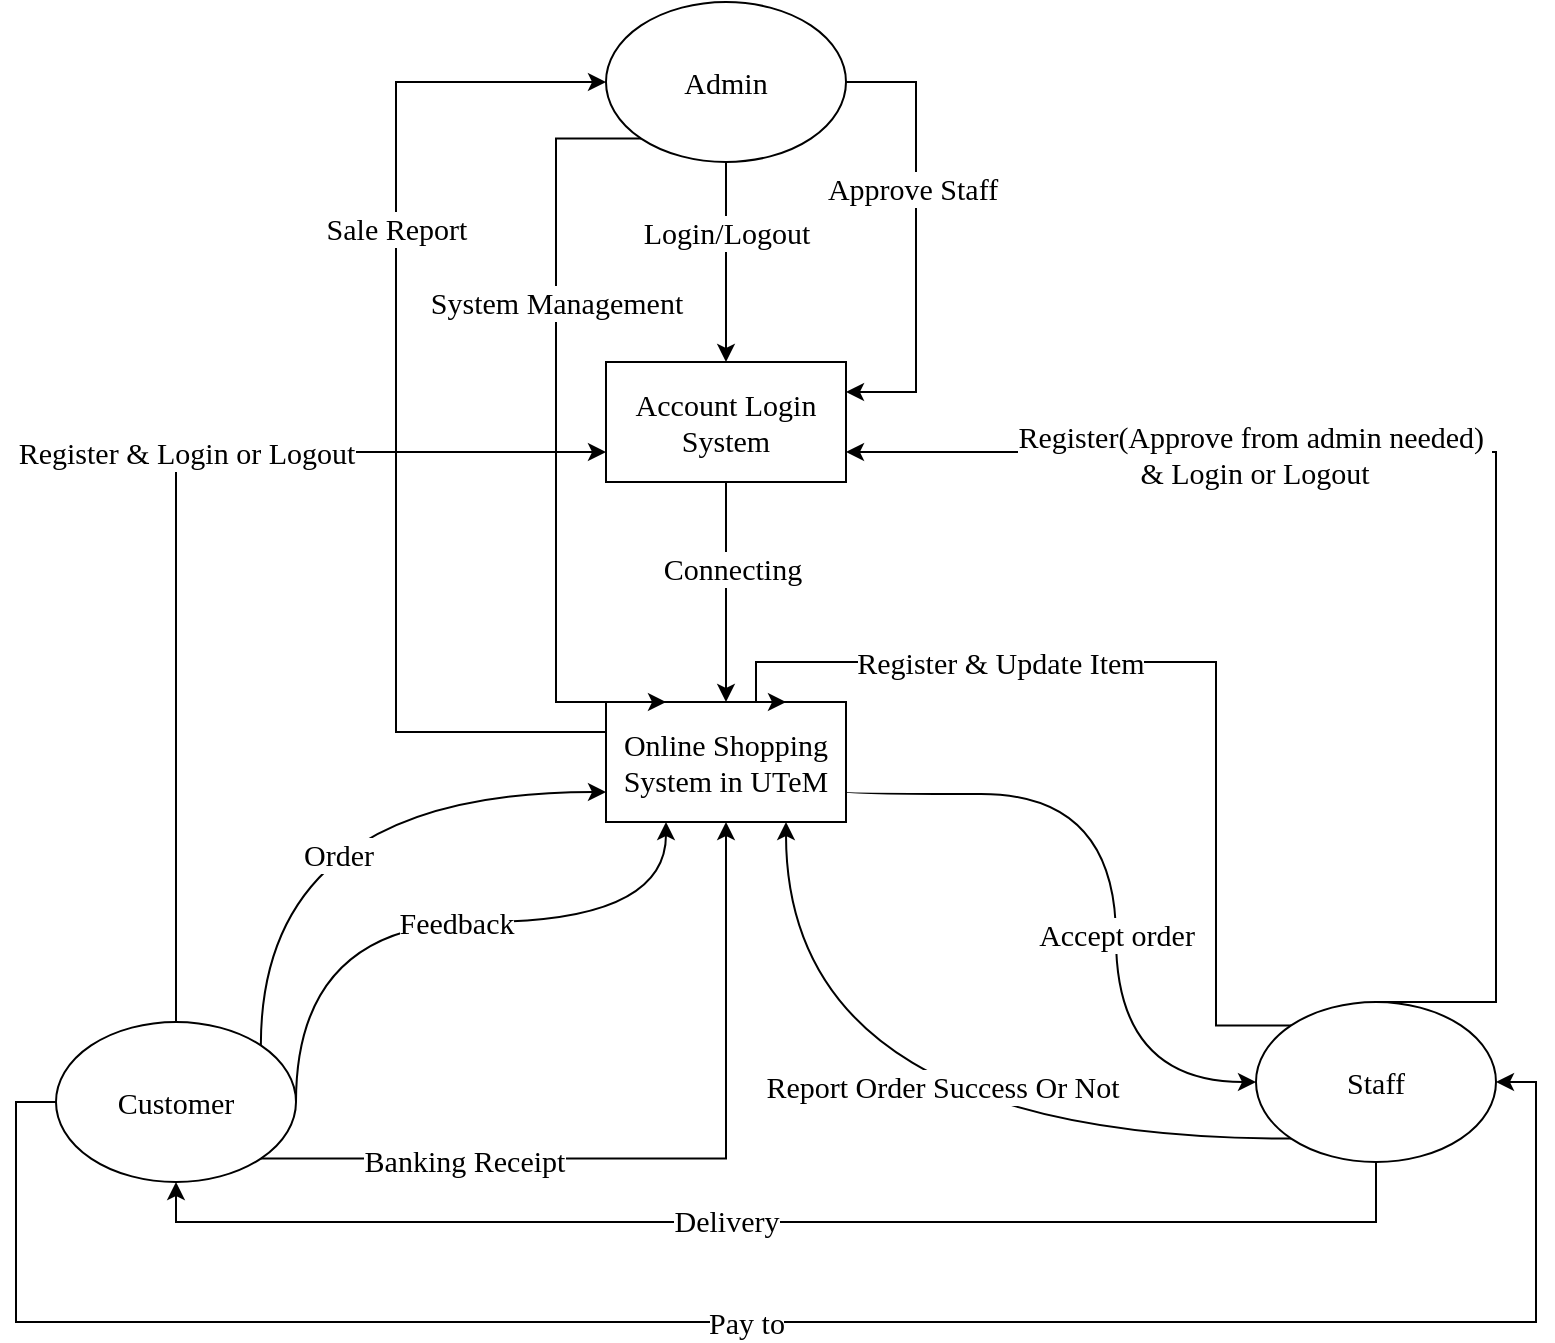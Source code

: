 <mxfile type="device" version="10.5.2"><diagram id="-OWvujPQAHhDIBIR06bA" name="Page-1"><mxGraphModel grid="1" shadow="0" math="0" pageHeight="1100" pageWidth="850" pageScale="1" page="1" fold="1" arrows="1" connect="1" tooltips="1" guides="1" gridSize="10" dy="574" dx="1010"><root><mxCell id="0" /><mxCell id="1" parent="0" /><mxCell id="pG5ABhxb5fjYFw8LSf7V-18" parent="1" target="pG5ABhxb5fjYFw8LSf7V-2" source="pG5ABhxb5fjYFw8LSf7V-1" edge="1" style="edgeStyle=orthogonalEdgeStyle;rounded=0;orthogonalLoop=1;jettySize=auto;html=1;exitX=1;exitY=0.75;exitDx=0;exitDy=0;entryX=0;entryY=0.5;entryDx=0;entryDy=0;curved=1;fontFamily=Times New Roman;fontSize=15;"><mxGeometry as="geometry" relative="1"><Array as="points"><mxPoint y="456" x="560" /><mxPoint y="600" x="560" /></Array></mxGeometry></mxCell><mxCell id="pG5ABhxb5fjYFw8LSf7V-19" value="Accept order&lt;br style=&quot;font-size: 15px;&quot;&gt;" parent="pG5ABhxb5fjYFw8LSf7V-18" style="text;html=1;resizable=0;points=[];align=center;verticalAlign=middle;labelBackgroundColor=#ffffff;fontFamily=Times New Roman;fontSize=15;" connectable="0" vertex="1"><mxGeometry as="geometry" relative="1" y="3" x="0.178"><mxPoint as="offset" x="-3" /></mxGeometry></mxCell><mxCell id="pG5ABhxb5fjYFw8LSf7V-24" value="Sale Report" parent="1" target="pG5ABhxb5fjYFw8LSf7V-3" source="pG5ABhxb5fjYFw8LSf7V-1" edge="1" style="edgeStyle=orthogonalEdgeStyle;rounded=0;orthogonalLoop=1;jettySize=auto;html=1;exitX=0;exitY=0.25;exitDx=0;exitDy=0;entryX=0;entryY=0.5;entryDx=0;entryDy=0;fontFamily=Times New Roman;fontSize=15;"><mxGeometry as="geometry" relative="1" x="0.334"><Array as="points"><mxPoint y="425" x="200" /><mxPoint y="100" x="200" /></Array><mxPoint as="offset" /></mxGeometry></mxCell><mxCell id="pG5ABhxb5fjYFw8LSf7V-1" value="Online Shopping System in UTeM" parent="1" style="rounded=0;whiteSpace=wrap;html=1;fontFamily=Times New Roman;fontSize=15;" vertex="1"><mxGeometry as="geometry" y="410" x="305" height="60" width="120" /></mxCell><mxCell id="pG5ABhxb5fjYFw8LSf7V-7" parent="1" target="pejwxpIKB1qLmRN19ka4-1" source="pG5ABhxb5fjYFw8LSf7V-2" edge="1" style="rounded=0;orthogonalLoop=1;jettySize=auto;html=1;exitX=0.5;exitY=0;exitDx=0;exitDy=0;entryX=1;entryY=0.75;entryDx=0;entryDy=0;edgeStyle=orthogonalEdgeStyle;fontFamily=Times New Roman;fontSize=15;"><mxGeometry as="geometry" relative="1"><Array as="points"><mxPoint y="560" x="750" /><mxPoint y="285" x="750" /></Array></mxGeometry></mxCell><mxCell id="pG5ABhxb5fjYFw8LSf7V-13" value="Register(Approve from admin needed)&amp;nbsp;&lt;br&gt;&amp;amp; Login or Logout" parent="pG5ABhxb5fjYFw8LSf7V-7" style="text;html=1;resizable=0;points=[];align=center;verticalAlign=middle;labelBackgroundColor=#ffffff;fontFamily=Times New Roman;fontSize=15;" connectable="0" vertex="1"><mxGeometry as="geometry" relative="1" y="-3" x="-0.114"><mxPoint as="offset" y="-41.5" x="-124.5" /></mxGeometry></mxCell><mxCell id="pG5ABhxb5fjYFw8LSf7V-31" parent="1" target="pG5ABhxb5fjYFw8LSf7V-1" source="pG5ABhxb5fjYFw8LSf7V-2" edge="1" style="edgeStyle=orthogonalEdgeStyle;rounded=0;orthogonalLoop=1;jettySize=auto;html=1;exitX=0;exitY=0;exitDx=0;exitDy=0;entryX=0.75;entryY=0;entryDx=0;entryDy=0;fontFamily=Times New Roman;fontSize=15;"><mxGeometry as="geometry" relative="1"><Array as="points"><mxPoint y="572" x="610" /><mxPoint y="390" x="610" /><mxPoint y="390" x="380" /></Array></mxGeometry></mxCell><mxCell id="pG5ABhxb5fjYFw8LSf7V-32" value="Register &amp;amp; Update Item&lt;br style=&quot;font-size: 15px;&quot;&gt;" parent="pG5ABhxb5fjYFw8LSf7V-31" style="text;html=1;resizable=0;points=[];align=center;verticalAlign=middle;labelBackgroundColor=#ffffff;fontFamily=Times New Roman;fontSize=15;" connectable="0" vertex="1"><mxGeometry as="geometry" relative="1" y="9" x="0.145"><mxPoint as="offset" y="-9" x="-51" /></mxGeometry></mxCell><mxCell id="pG5ABhxb5fjYFw8LSf7V-33" parent="1" target="pG5ABhxb5fjYFw8LSf7V-1" source="pG5ABhxb5fjYFw8LSf7V-2" edge="1" style="edgeStyle=orthogonalEdgeStyle;curved=1;rounded=0;orthogonalLoop=1;jettySize=auto;html=1;exitX=0;exitY=1;exitDx=0;exitDy=0;entryX=0.75;entryY=1;entryDx=0;entryDy=0;fontFamily=Times New Roman;fontSize=15;"><mxGeometry as="geometry" relative="1" /></mxCell><mxCell id="pG5ABhxb5fjYFw8LSf7V-37" value="Report Order Success Or Not&lt;br style=&quot;font-size: 15px;&quot;&gt;" parent="pG5ABhxb5fjYFw8LSf7V-33" style="text;html=1;resizable=0;points=[];align=center;verticalAlign=middle;labelBackgroundColor=#ffffff;fontFamily=Times New Roman;fontSize=15;" connectable="0" vertex="1"><mxGeometry as="geometry" relative="1" y="-27" x="-0.15"><mxPoint as="offset" /></mxGeometry></mxCell><mxCell id="pG5ABhxb5fjYFw8LSf7V-42" parent="1" target="pG5ABhxb5fjYFw8LSf7V-4" source="pG5ABhxb5fjYFw8LSf7V-2" edge="1" style="edgeStyle=orthogonalEdgeStyle;rounded=0;orthogonalLoop=1;jettySize=auto;html=1;exitX=0.5;exitY=1;exitDx=0;exitDy=0;entryX=0.5;entryY=1;entryDx=0;entryDy=0;fontFamily=Times New Roman;fontSize=15;"><mxGeometry as="geometry" relative="1" /></mxCell><mxCell id="pG5ABhxb5fjYFw8LSf7V-43" value="Delivery&lt;br style=&quot;font-size: 15px;&quot;&gt;" parent="pG5ABhxb5fjYFw8LSf7V-42" style="text;html=1;resizable=0;points=[];align=center;verticalAlign=middle;labelBackgroundColor=#ffffff;fontFamily=Times New Roman;fontSize=15;" connectable="0" vertex="1"><mxGeometry as="geometry" relative="1" y="4" x="-0.083"><mxPoint as="offset" y="-5" x="-57" /></mxGeometry></mxCell><mxCell id="pG5ABhxb5fjYFw8LSf7V-2" value="Staff&lt;br style=&quot;font-size: 15px;&quot;&gt;" parent="1" style="ellipse;whiteSpace=wrap;html=1;fontFamily=Times New Roman;fontSize=15;" vertex="1"><mxGeometry as="geometry" y="560" x="630" height="80" width="120" /></mxCell><mxCell id="pG5ABhxb5fjYFw8LSf7V-14" parent="1" target="pejwxpIKB1qLmRN19ka4-1" source="pG5ABhxb5fjYFw8LSf7V-3" edge="1" style="edgeStyle=orthogonalEdgeStyle;rounded=0;orthogonalLoop=1;jettySize=auto;html=1;exitX=1;exitY=0.5;exitDx=0;exitDy=0;entryX=1;entryY=0.25;entryDx=0;entryDy=0;fontFamily=Times New Roman;fontSize=15;"><mxGeometry as="geometry" relative="1"><Array as="points"><mxPoint y="100" x="460" /><mxPoint y="255" x="460" /></Array></mxGeometry></mxCell><mxCell id="pejwxpIKB1qLmRN19ka4-7" value="Approve Staff&lt;br style=&quot;font-size: 15px;&quot;&gt;" parent="pG5ABhxb5fjYFw8LSf7V-14" style="text;html=1;resizable=0;points=[];align=center;verticalAlign=middle;labelBackgroundColor=#ffffff;fontFamily=Times New Roman;fontSize=15;" connectable="0" vertex="1"><mxGeometry as="geometry" relative="1" y="-2" x="-0.222"><mxPoint as="offset" /></mxGeometry></mxCell><mxCell id="pejwxpIKB1qLmRN19ka4-2" parent="1" target="pejwxpIKB1qLmRN19ka4-1" source="pG5ABhxb5fjYFw8LSf7V-3" edge="1" style="edgeStyle=orthogonalEdgeStyle;rounded=0;orthogonalLoop=1;jettySize=auto;html=1;exitX=0.5;exitY=1;exitDx=0;exitDy=0;entryX=0.5;entryY=0;entryDx=0;entryDy=0;fontFamily=Times New Roman;fontSize=15;"><mxGeometry as="geometry" relative="1" /></mxCell><mxCell id="pejwxpIKB1qLmRN19ka4-3" value="Login/Logout&lt;br style=&quot;font-size: 15px&quot;&gt;" parent="pejwxpIKB1qLmRN19ka4-2" style="text;html=1;resizable=0;points=[];align=center;verticalAlign=middle;labelBackgroundColor=#ffffff;fontFamily=Times New Roman;fontSize=15;" connectable="0" vertex="1"><mxGeometry as="geometry" relative="1" y="3" x="-0.314"><mxPoint as="offset" x="-3" /></mxGeometry></mxCell><mxCell id="YUgyA66vXvaoImtQyctg-1" parent="1" target="pG5ABhxb5fjYFw8LSf7V-1" source="pG5ABhxb5fjYFw8LSf7V-3" edge="1" style="edgeStyle=orthogonalEdgeStyle;rounded=0;orthogonalLoop=1;jettySize=auto;html=1;exitX=0;exitY=1;exitDx=0;exitDy=0;entryX=0.25;entryY=0;entryDx=0;entryDy=0;"><mxGeometry as="geometry" relative="1"><Array as="points"><mxPoint y="128" x="280" /><mxPoint y="410" x="280" /></Array></mxGeometry></mxCell><mxCell id="YUgyA66vXvaoImtQyctg-2" value="&lt;font style=&quot;font-size: 15px&quot;&gt;System Management&lt;/font&gt;&lt;br&gt;" parent="YUgyA66vXvaoImtQyctg-1" style="text;html=1;resizable=0;points=[];align=center;verticalAlign=middle;labelBackgroundColor=#ffffff;fontFamily=Times New Roman;" connectable="0" vertex="1"><mxGeometry as="geometry" relative="1" x="-0.401"><mxPoint as="offset" y="11" /></mxGeometry></mxCell><mxCell id="pG5ABhxb5fjYFw8LSf7V-3" value="Admin&lt;br style=&quot;font-size: 15px;&quot;&gt;" parent="1" style="ellipse;whiteSpace=wrap;html=1;fontFamily=Times New Roman;fontSize=15;" vertex="1"><mxGeometry as="geometry" y="60" x="305" height="80" width="120" /></mxCell><mxCell id="pG5ABhxb5fjYFw8LSf7V-6" parent="1" target="pG5ABhxb5fjYFw8LSf7V-1" source="pG5ABhxb5fjYFw8LSf7V-4" edge="1" style="rounded=0;orthogonalLoop=1;jettySize=auto;html=1;exitX=1;exitY=0;exitDx=0;exitDy=0;entryX=0;entryY=0.75;entryDx=0;entryDy=0;edgeStyle=orthogonalEdgeStyle;curved=1;fontFamily=Times New Roman;fontSize=15;"><mxGeometry as="geometry" relative="1"><Array as="points"><mxPoint y="455" x="132" /></Array></mxGeometry></mxCell><mxCell id="pG5ABhxb5fjYFw8LSf7V-10" value="Order&lt;br style=&quot;font-size: 15px;&quot;&gt;" parent="pG5ABhxb5fjYFw8LSf7V-6" style="text;html=1;resizable=0;points=[];align=center;verticalAlign=middle;labelBackgroundColor=#ffffff;fontFamily=Times New Roman;fontSize=15;" connectable="0" vertex="1"><mxGeometry as="geometry" relative="1" y="2" x="-0.501"><mxPoint as="offset" y="-21" x="40" /></mxGeometry></mxCell><mxCell id="pG5ABhxb5fjYFw8LSf7V-11" parent="1" target="pG5ABhxb5fjYFw8LSf7V-2" source="pG5ABhxb5fjYFw8LSf7V-4" edge="1" style="edgeStyle=orthogonalEdgeStyle;rounded=0;orthogonalLoop=1;jettySize=auto;html=1;exitX=0;exitY=0.5;exitDx=0;exitDy=0;entryX=1;entryY=0.5;entryDx=0;entryDy=0;fontFamily=Times New Roman;fontSize=15;"><mxGeometry as="geometry" relative="1"><Array as="points"><mxPoint y="610" x="10" /><mxPoint y="720" x="10" /><mxPoint y="720" x="770" /><mxPoint y="600" x="770" /></Array></mxGeometry></mxCell><mxCell id="pG5ABhxb5fjYFw8LSf7V-12" value="Pay to" parent="pG5ABhxb5fjYFw8LSf7V-11" style="text;html=1;resizable=0;points=[];align=center;verticalAlign=middle;labelBackgroundColor=#ffffff;fontFamily=Times New Roman;fontSize=15;" connectable="0" vertex="1"><mxGeometry as="geometry" relative="1" y="-1" x="0.173"><mxPoint as="offset" y="-1" x="-109" /></mxGeometry></mxCell><mxCell id="pG5ABhxb5fjYFw8LSf7V-16" parent="1" target="pejwxpIKB1qLmRN19ka4-1" source="pG5ABhxb5fjYFw8LSf7V-4" edge="1" style="rounded=0;orthogonalLoop=1;jettySize=auto;html=1;exitX=0.5;exitY=0;exitDx=0;exitDy=0;entryX=0;entryY=0.75;entryDx=0;entryDy=0;edgeStyle=orthogonalEdgeStyle;fontFamily=Times New Roman;fontSize=15;"><mxGeometry as="geometry" relative="1" /></mxCell><mxCell id="pG5ABhxb5fjYFw8LSf7V-17" value="&lt;span style=&quot;font-size: 15px&quot;&gt;Register &amp;amp; Login or Logout&lt;/span&gt;" parent="pG5ABhxb5fjYFw8LSf7V-16" style="text;html=1;resizable=0;points=[];align=center;verticalAlign=middle;labelBackgroundColor=#ffffff;fontFamily=Times New Roman;fontSize=15;" connectable="0" vertex="1"><mxGeometry as="geometry" relative="1" y="-20" x="0.058"><mxPoint as="offset" y="-20.5" x="-15" /></mxGeometry></mxCell><mxCell id="pG5ABhxb5fjYFw8LSf7V-46" parent="1" target="pG5ABhxb5fjYFw8LSf7V-1" source="pG5ABhxb5fjYFw8LSf7V-4" edge="1" style="edgeStyle=orthogonalEdgeStyle;curved=1;rounded=0;orthogonalLoop=1;jettySize=auto;html=1;exitX=1;exitY=0.5;exitDx=0;exitDy=0;entryX=0.25;entryY=1;entryDx=0;entryDy=0;fontFamily=Times New Roman;fontSize=15;"><mxGeometry as="geometry" relative="1"><Array as="points"><mxPoint y="520" x="150" /><mxPoint y="520" x="335" /></Array></mxGeometry></mxCell><mxCell id="pG5ABhxb5fjYFw8LSf7V-47" value="Feedback&lt;br style=&quot;font-size: 15px;&quot;&gt;" parent="pG5ABhxb5fjYFw8LSf7V-46" style="text;html=1;resizable=0;points=[];align=center;verticalAlign=middle;labelBackgroundColor=#ffffff;fontFamily=Times New Roman;fontSize=15;" connectable="0" vertex="1"><mxGeometry as="geometry" relative="1" y="22" x="-0.276"><mxPoint as="offset" y="22" x="52" /></mxGeometry></mxCell><mxCell id="E3rpuhuH65FeXHLgLsNg-1" parent="1" target="pG5ABhxb5fjYFw8LSf7V-1" source="pG5ABhxb5fjYFw8LSf7V-4" edge="1" style="edgeStyle=orthogonalEdgeStyle;rounded=0;orthogonalLoop=1;jettySize=auto;html=1;exitX=1;exitY=1;exitDx=0;exitDy=0;entryX=0.5;entryY=1;entryDx=0;entryDy=0;"><mxGeometry as="geometry" relative="1" /></mxCell><mxCell id="E3rpuhuH65FeXHLgLsNg-2" value="Banking Receipt" parent="E3rpuhuH65FeXHLgLsNg-1" style="text;html=1;resizable=0;points=[];align=center;verticalAlign=middle;labelBackgroundColor=#ffffff;fontSize=15;fontFamily=Times New Roman;" connectable="0" vertex="1"><mxGeometry as="geometry" relative="1" x="-0.495"><mxPoint as="offset" /></mxGeometry></mxCell><mxCell id="pG5ABhxb5fjYFw8LSf7V-4" value="Customer" parent="1" style="ellipse;whiteSpace=wrap;html=1;fontFamily=Times New Roman;fontSize=15;" vertex="1"><mxGeometry as="geometry" y="570" x="30" height="80" width="120" /></mxCell><mxCell id="pejwxpIKB1qLmRN19ka4-5" parent="1" target="pG5ABhxb5fjYFw8LSf7V-1" source="pejwxpIKB1qLmRN19ka4-1" edge="1" style="rounded=0;orthogonalLoop=1;jettySize=auto;html=1;exitX=0.5;exitY=1;exitDx=0;exitDy=0;entryX=0.5;entryY=0;entryDx=0;entryDy=0;fontFamily=Times New Roman;fontSize=15;"><mxGeometry as="geometry" relative="1" /></mxCell><mxCell id="pejwxpIKB1qLmRN19ka4-6" value="Connecting&lt;br style=&quot;font-size: 15px;&quot;&gt;" parent="pejwxpIKB1qLmRN19ka4-5" style="text;html=1;resizable=0;points=[];align=center;verticalAlign=middle;labelBackgroundColor=#ffffff;fontFamily=Times New Roman;fontSize=15;" connectable="0" vertex="1"><mxGeometry as="geometry" relative="1" y="3" x="-0.214"><mxPoint as="offset" /></mxGeometry></mxCell><mxCell id="pejwxpIKB1qLmRN19ka4-1" value="Account Login System" parent="1" style="rounded=0;whiteSpace=wrap;html=1;fontFamily=Times New Roman;fontSize=15;" vertex="1"><mxGeometry as="geometry" y="240" x="305" height="60" width="120" /></mxCell></root></mxGraphModel></diagram></mxfile>